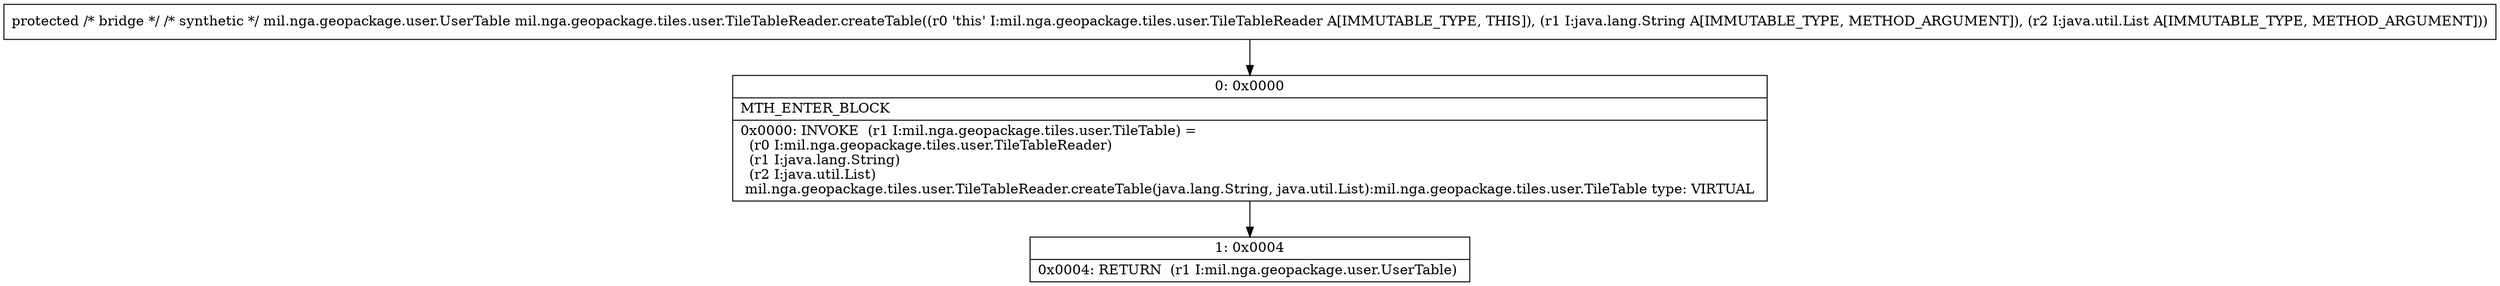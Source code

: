 digraph "CFG formil.nga.geopackage.tiles.user.TileTableReader.createTable(Ljava\/lang\/String;Ljava\/util\/List;)Lmil\/nga\/geopackage\/user\/UserTable;" {
Node_0 [shape=record,label="{0\:\ 0x0000|MTH_ENTER_BLOCK\l|0x0000: INVOKE  (r1 I:mil.nga.geopackage.tiles.user.TileTable) = \l  (r0 I:mil.nga.geopackage.tiles.user.TileTableReader)\l  (r1 I:java.lang.String)\l  (r2 I:java.util.List)\l mil.nga.geopackage.tiles.user.TileTableReader.createTable(java.lang.String, java.util.List):mil.nga.geopackage.tiles.user.TileTable type: VIRTUAL \l}"];
Node_1 [shape=record,label="{1\:\ 0x0004|0x0004: RETURN  (r1 I:mil.nga.geopackage.user.UserTable) \l}"];
MethodNode[shape=record,label="{protected \/* bridge *\/ \/* synthetic *\/ mil.nga.geopackage.user.UserTable mil.nga.geopackage.tiles.user.TileTableReader.createTable((r0 'this' I:mil.nga.geopackage.tiles.user.TileTableReader A[IMMUTABLE_TYPE, THIS]), (r1 I:java.lang.String A[IMMUTABLE_TYPE, METHOD_ARGUMENT]), (r2 I:java.util.List A[IMMUTABLE_TYPE, METHOD_ARGUMENT])) }"];
MethodNode -> Node_0;
Node_0 -> Node_1;
}

